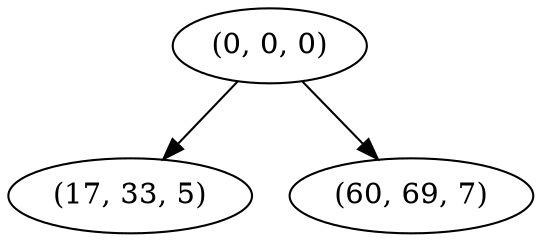 digraph tree {
    "(0, 0, 0)";
    "(17, 33, 5)";
    "(60, 69, 7)";
    "(0, 0, 0)" -> "(17, 33, 5)";
    "(0, 0, 0)" -> "(60, 69, 7)";
}
